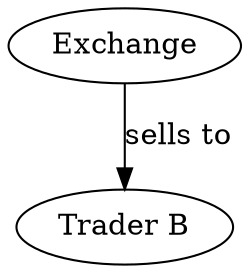 
digraph exchange {
    b[label="Trader B"];
    ex[label="Exchange"];

    ex -> b [label="sells to"];
}

